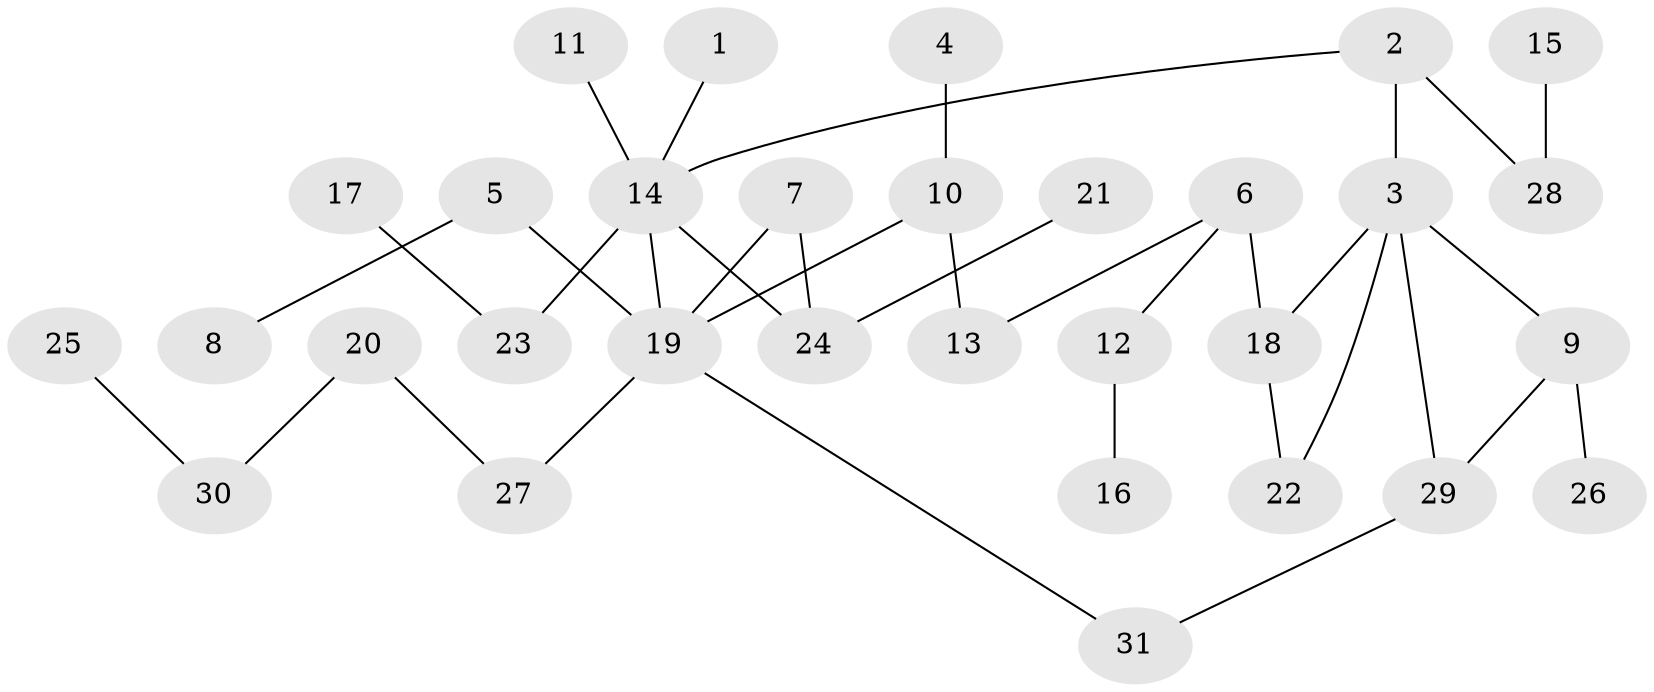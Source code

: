 // original degree distribution, {8: 0.03278688524590164, 3: 0.26229508196721313, 1: 0.4426229508196721, 2: 0.21311475409836064, 6: 0.01639344262295082, 4: 0.01639344262295082, 5: 0.01639344262295082}
// Generated by graph-tools (version 1.1) at 2025/01/03/09/25 03:01:00]
// undirected, 31 vertices, 35 edges
graph export_dot {
graph [start="1"]
  node [color=gray90,style=filled];
  1;
  2;
  3;
  4;
  5;
  6;
  7;
  8;
  9;
  10;
  11;
  12;
  13;
  14;
  15;
  16;
  17;
  18;
  19;
  20;
  21;
  22;
  23;
  24;
  25;
  26;
  27;
  28;
  29;
  30;
  31;
  1 -- 14 [weight=1.0];
  2 -- 3 [weight=1.0];
  2 -- 14 [weight=1.0];
  2 -- 28 [weight=1.0];
  3 -- 9 [weight=1.0];
  3 -- 18 [weight=1.0];
  3 -- 22 [weight=1.0];
  3 -- 29 [weight=1.0];
  4 -- 10 [weight=1.0];
  5 -- 8 [weight=1.0];
  5 -- 19 [weight=1.0];
  6 -- 12 [weight=1.0];
  6 -- 13 [weight=1.0];
  6 -- 18 [weight=1.0];
  7 -- 19 [weight=1.0];
  7 -- 24 [weight=1.0];
  9 -- 26 [weight=1.0];
  9 -- 29 [weight=1.0];
  10 -- 13 [weight=1.0];
  10 -- 19 [weight=1.0];
  11 -- 14 [weight=1.0];
  12 -- 16 [weight=1.0];
  14 -- 19 [weight=1.0];
  14 -- 23 [weight=1.0];
  14 -- 24 [weight=1.0];
  15 -- 28 [weight=1.0];
  17 -- 23 [weight=1.0];
  18 -- 22 [weight=1.0];
  19 -- 27 [weight=1.0];
  19 -- 31 [weight=1.0];
  20 -- 27 [weight=1.0];
  20 -- 30 [weight=1.0];
  21 -- 24 [weight=1.0];
  25 -- 30 [weight=1.0];
  29 -- 31 [weight=1.0];
}
